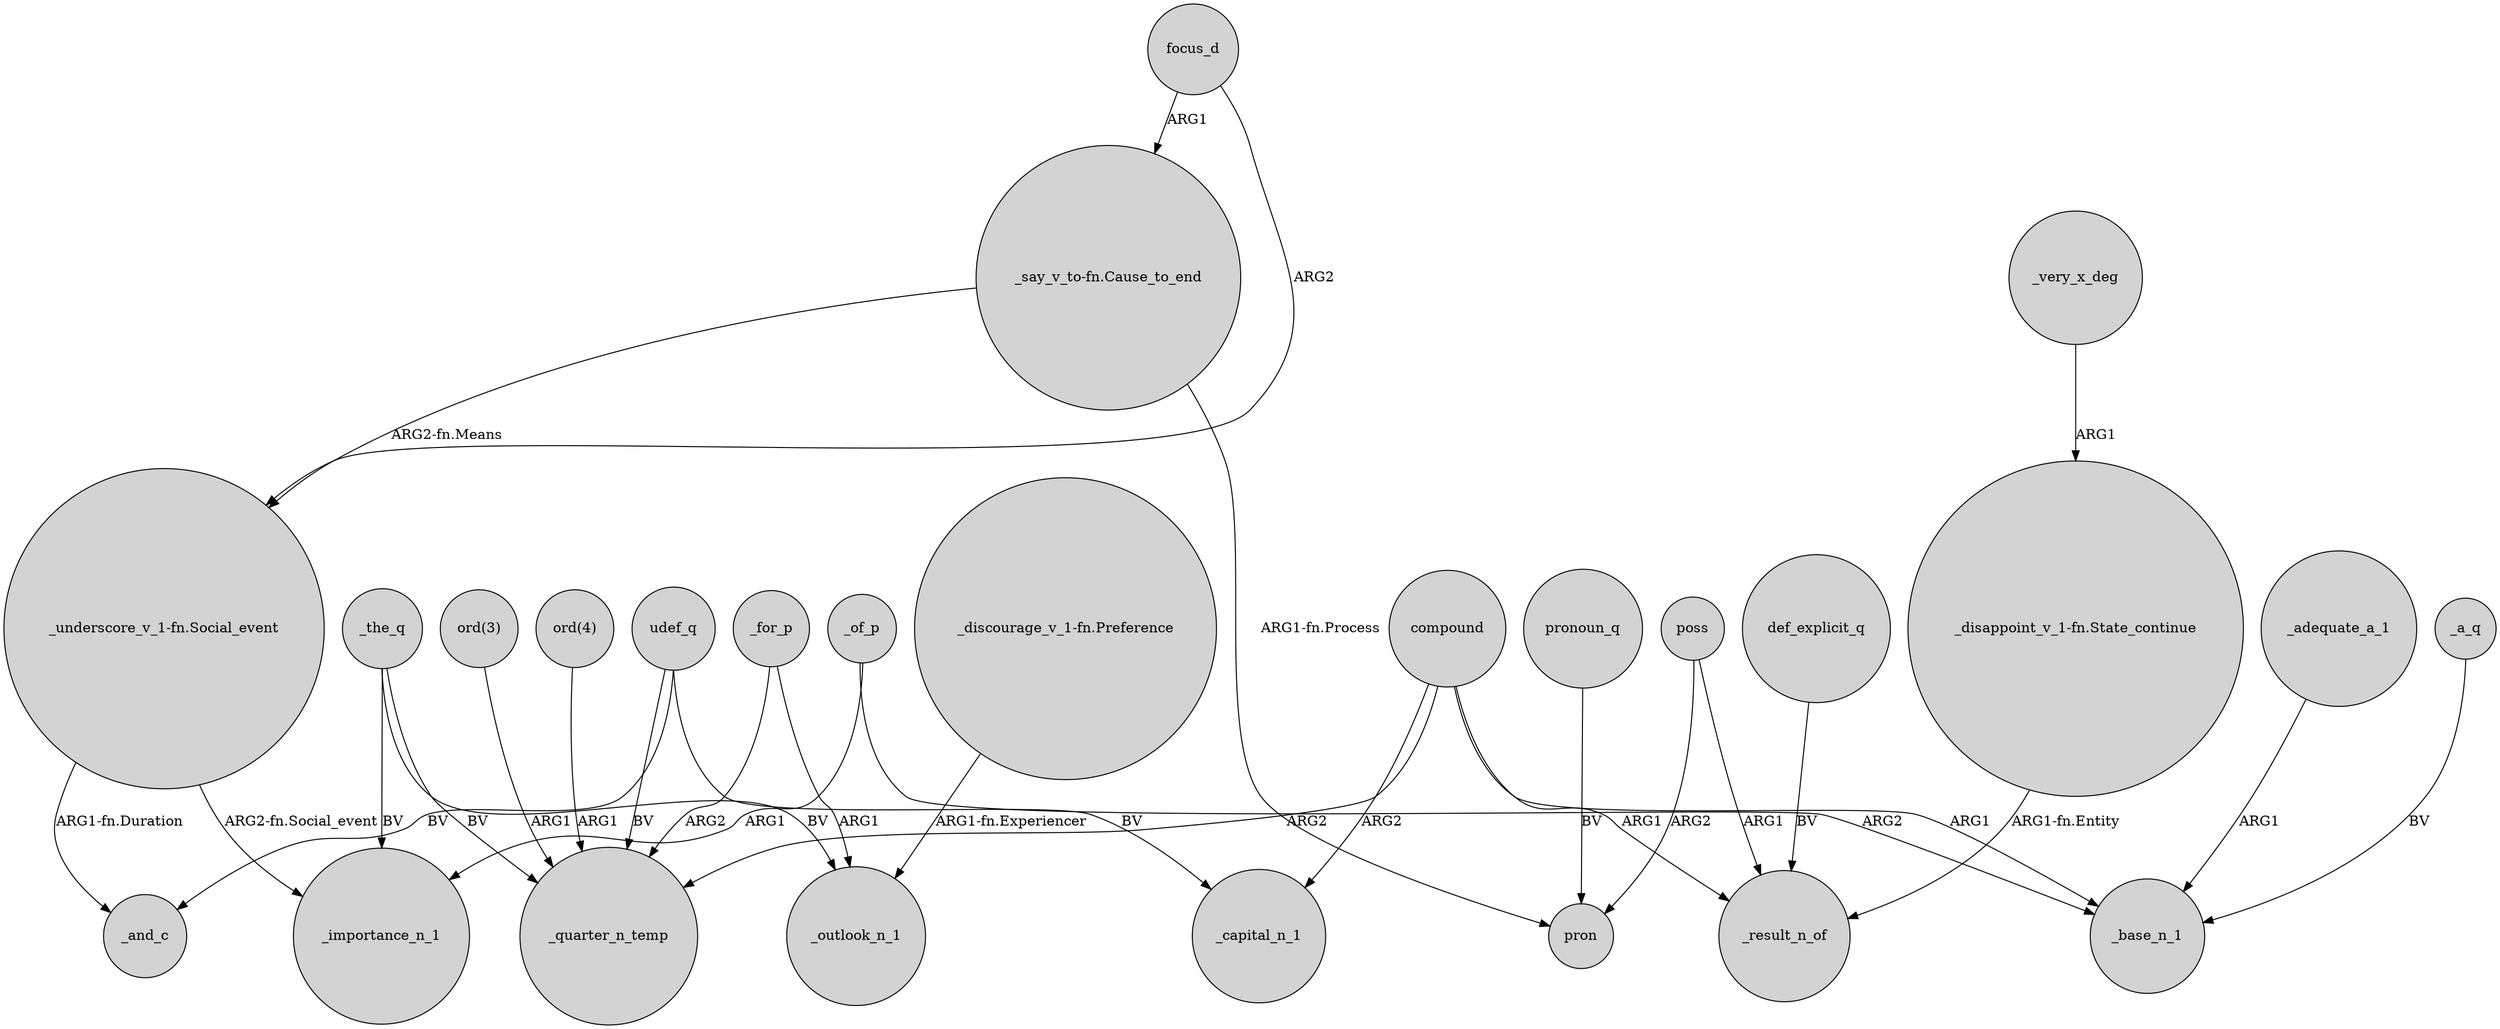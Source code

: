 digraph {
	node [shape=circle style=filled]
	_the_q -> _importance_n_1 [label=BV]
	"_underscore_v_1-fn.Social_event" -> _and_c [label="ARG1-fn.Duration"]
	"_disappoint_v_1-fn.State_continue" -> _result_n_of [label="ARG1-fn.Entity"]
	"ord(3)" -> _quarter_n_temp [label=ARG1]
	_the_q -> _outlook_n_1 [label=BV]
	_very_x_deg -> "_disappoint_v_1-fn.State_continue" [label=ARG1]
	focus_d -> "_underscore_v_1-fn.Social_event" [label=ARG2]
	"_say_v_to-fn.Cause_to_end" -> "_underscore_v_1-fn.Social_event" [label="ARG2-fn.Means"]
	focus_d -> "_say_v_to-fn.Cause_to_end" [label=ARG1]
	_the_q -> _quarter_n_temp [label=BV]
	_a_q -> _base_n_1 [label=BV]
	_adequate_a_1 -> _base_n_1 [label=ARG1]
	_of_p -> _importance_n_1 [label=ARG1]
	udef_q -> _and_c [label=BV]
	"_say_v_to-fn.Cause_to_end" -> pron [label="ARG1-fn.Process"]
	pronoun_q -> pron [label=BV]
	poss -> pron [label=ARG2]
	compound -> _quarter_n_temp [label=ARG2]
	_for_p -> _quarter_n_temp [label=ARG2]
	udef_q -> _capital_n_1 [label=BV]
	"ord(4)" -> _quarter_n_temp [label=ARG1]
	"_discourage_v_1-fn.Preference" -> _outlook_n_1 [label="ARG1-fn.Experiencer"]
	compound -> _base_n_1 [label=ARG1]
	udef_q -> _quarter_n_temp [label=BV]
	compound -> _capital_n_1 [label=ARG2]
	def_explicit_q -> _result_n_of [label=BV]
	_of_p -> _base_n_1 [label=ARG2]
	_for_p -> _outlook_n_1 [label=ARG1]
	compound -> _result_n_of [label=ARG1]
	poss -> _result_n_of [label=ARG1]
	"_underscore_v_1-fn.Social_event" -> _importance_n_1 [label="ARG2-fn.Social_event"]
}
